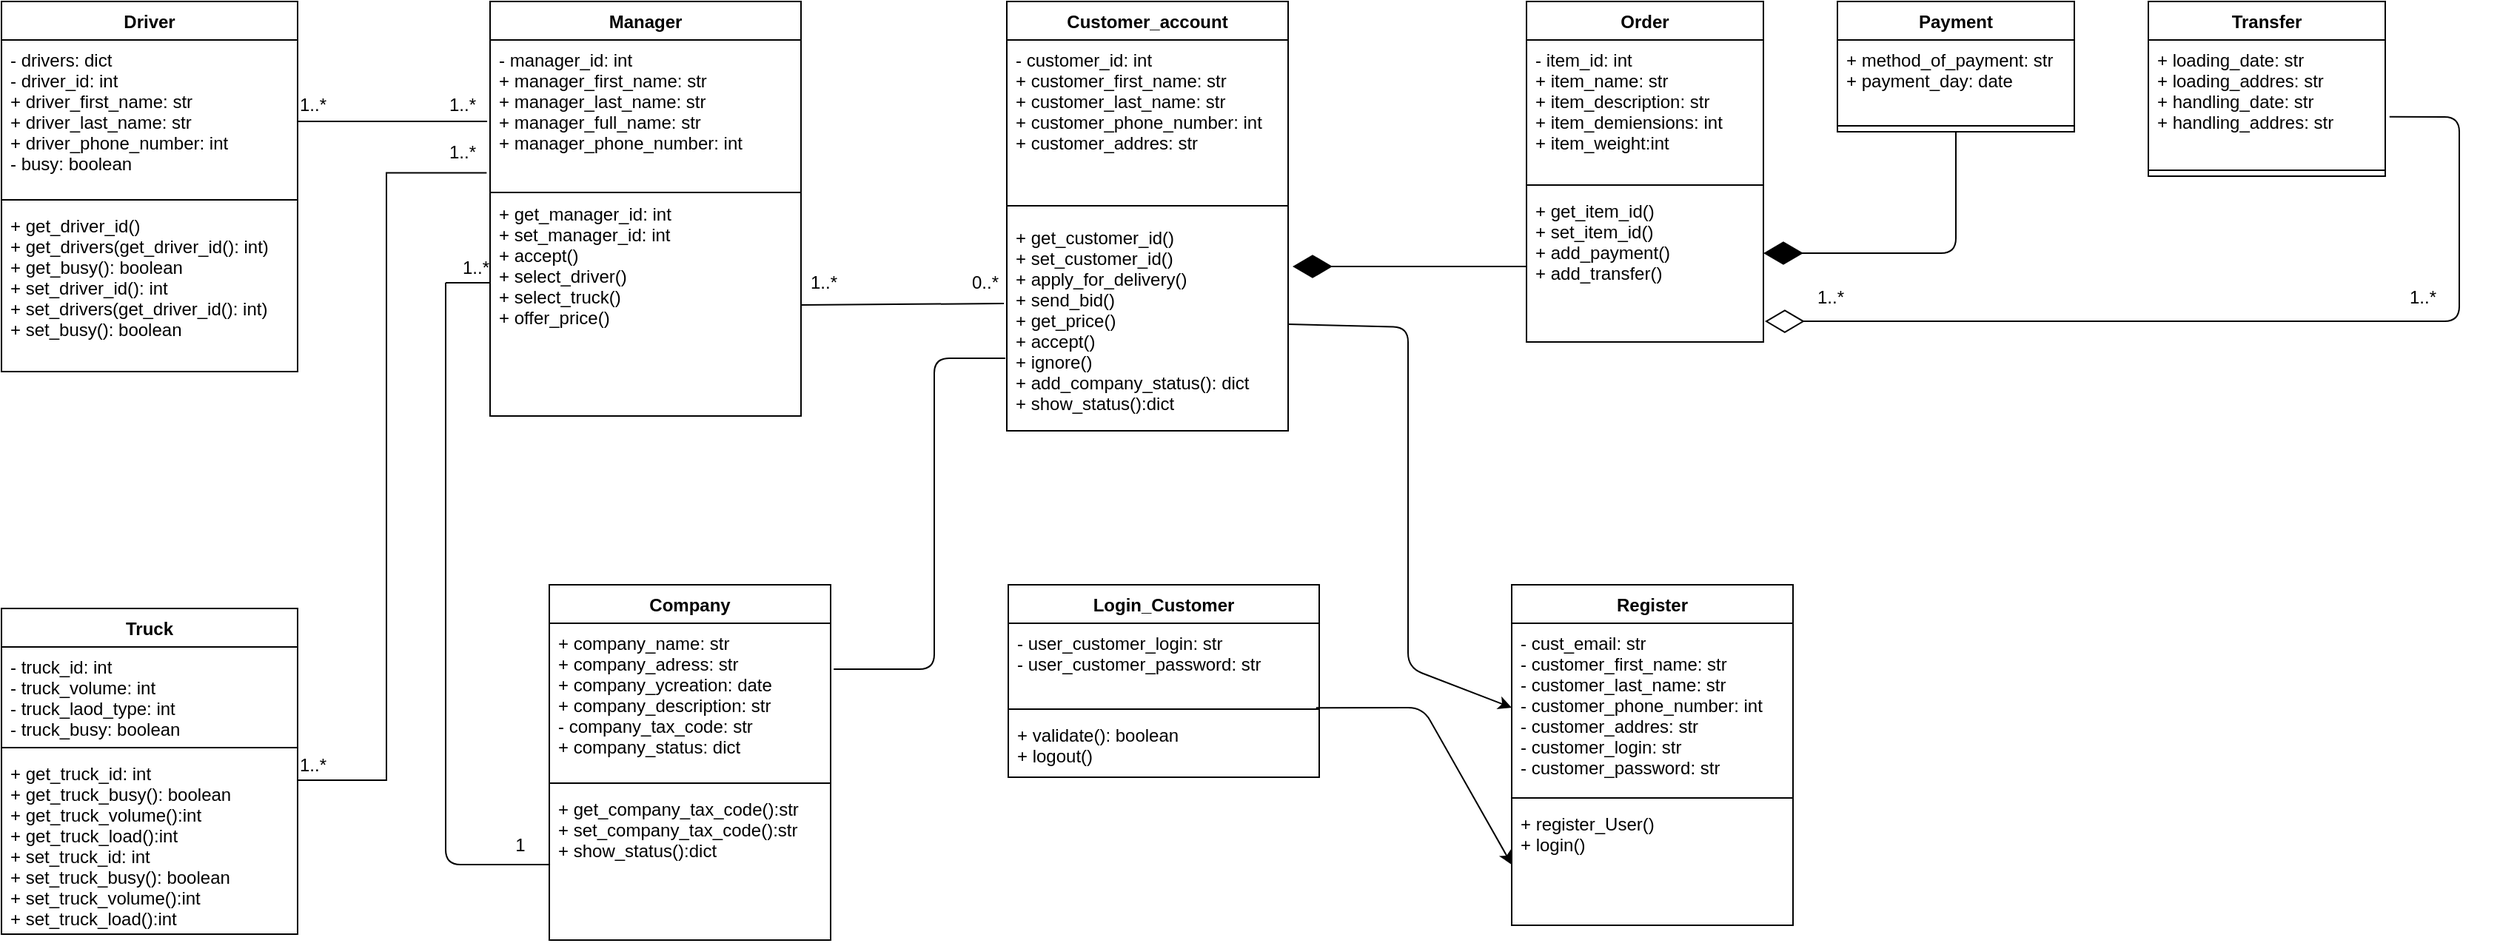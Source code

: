 <mxfile version="14.9.6" type="github" pages="2">
  <diagram id="wFV8sOdt-3NXnZTaCPz1" name="Page-1">
    <mxGraphModel dx="731" dy="759" grid="1" gridSize="10" guides="1" tooltips="1" connect="1" arrows="1" fold="1" page="1" pageScale="1" pageWidth="850" pageHeight="1100" math="0" shadow="0">
      <root>
        <mxCell id="0" />
        <mxCell id="1" parent="0" />
        <mxCell id="HwzwYHC0HmzuA3Eh458f-1" value="Manager" style="swimlane;fontStyle=1;align=center;verticalAlign=top;childLayout=stackLayout;horizontal=1;startSize=26;horizontalStack=0;resizeParent=1;resizeParentMax=0;resizeLast=0;collapsible=1;marginBottom=0;" parent="1" vertex="1">
          <mxGeometry x="350" y="100" width="210" height="280" as="geometry" />
        </mxCell>
        <mxCell id="HwzwYHC0HmzuA3Eh458f-2" value="- manager_id: int&#xa;+ manager_first_name: str &#xa;+ manager_last_name: str&#xa;+ manager_full_name: str&#xa;+ manager_phone_number: int" style="text;strokeColor=none;fillColor=none;align=left;verticalAlign=top;spacingLeft=4;spacingRight=4;overflow=hidden;rotatable=0;points=[[0,0.5],[1,0.5]];portConstraint=eastwest;" parent="HwzwYHC0HmzuA3Eh458f-1" vertex="1">
          <mxGeometry y="26" width="210" height="104" as="geometry" />
        </mxCell>
        <mxCell id="HwzwYHC0HmzuA3Eh458f-4" value="+ get_manager_id: int&#xa;+ set_manager_id: int&#xa;+ accept()&#xa;+ select_driver()&#xa;+ select_truck()&#xa;+ offer_price()&#xa;&#xa;&#xa;" style="text;strokeColor=none;fillColor=none;align=left;verticalAlign=top;spacingLeft=4;spacingRight=4;overflow=hidden;rotatable=0;points=[[0,0.5],[1,0.5]];portConstraint=eastwest;" parent="HwzwYHC0HmzuA3Eh458f-1" vertex="1">
          <mxGeometry y="130" width="210" height="150" as="geometry" />
        </mxCell>
        <mxCell id="HwzwYHC0HmzuA3Eh458f-6" value="1..*" style="text;html=1;align=center;verticalAlign=middle;resizable=0;points=[];autosize=1;strokeColor=none;" parent="1" vertex="1">
          <mxGeometry x="316" y="160" width="30" height="20" as="geometry" />
        </mxCell>
        <mxCell id="Gjrh0X_BcbYCXjCByWJd-17" value="Customer_account" style="swimlane;fontStyle=1;align=center;verticalAlign=top;childLayout=stackLayout;horizontal=1;startSize=26;horizontalStack=0;resizeParent=1;resizeParentMax=0;resizeLast=0;collapsible=1;marginBottom=0;" parent="1" vertex="1">
          <mxGeometry x="699" y="100" width="190" height="290" as="geometry" />
        </mxCell>
        <mxCell id="Gjrh0X_BcbYCXjCByWJd-20" value="- customer_id: int&#xa;+ customer_first_name: str &#xa;+ customer_last_name: str&#xa;+ customer_phone_number: int&#xa;+ customer_addres: str&#xa;" style="text;strokeColor=none;fillColor=none;align=left;verticalAlign=top;spacingLeft=4;spacingRight=4;overflow=hidden;rotatable=0;points=[[0,0.5],[1,0.5]];portConstraint=eastwest;" parent="Gjrh0X_BcbYCXjCByWJd-17" vertex="1">
          <mxGeometry y="26" width="190" height="104" as="geometry" />
        </mxCell>
        <mxCell id="Gjrh0X_BcbYCXjCByWJd-19" value="" style="line;strokeWidth=1;fillColor=none;align=left;verticalAlign=middle;spacingTop=-1;spacingLeft=3;spacingRight=3;rotatable=0;labelPosition=right;points=[];portConstraint=eastwest;" parent="Gjrh0X_BcbYCXjCByWJd-17" vertex="1">
          <mxGeometry y="130" width="190" height="16" as="geometry" />
        </mxCell>
        <mxCell id="Gjrh0X_BcbYCXjCByWJd-18" value="+ get_customer_id()&#xa;+ set_customer_id()&#xa;+ apply_for_delivery()&#xa;+ send_bid()&#xa;+ get_price()&#xa;+ accept()&#xa;+ ignore()&#xa;+ add_company_status(): dict&#xa;+ show_status():dict&#xa;&#xa;&#xa;" style="text;strokeColor=none;fillColor=none;align=left;verticalAlign=top;spacingLeft=4;spacingRight=4;overflow=hidden;rotatable=0;points=[[0,0.5],[1,0.5]];portConstraint=eastwest;" parent="Gjrh0X_BcbYCXjCByWJd-17" vertex="1">
          <mxGeometry y="146" width="190" height="144" as="geometry" />
        </mxCell>
        <mxCell id="HwzwYHC0HmzuA3Eh458f-3" value="" style="line;strokeWidth=1;fillColor=none;align=left;verticalAlign=middle;spacingTop=-1;spacingLeft=3;spacingRight=3;rotatable=0;labelPosition=right;points=[];portConstraint=eastwest;" parent="1" vertex="1">
          <mxGeometry x="350" y="221" width="210" height="16" as="geometry" />
        </mxCell>
        <mxCell id="Gjrh0X_BcbYCXjCByWJd-27" value="1..*" style="text;html=1;align=center;verticalAlign=middle;resizable=0;points=[];autosize=1;strokeColor=none;" parent="1" vertex="1">
          <mxGeometry x="560" y="280" width="30" height="20" as="geometry" />
        </mxCell>
        <mxCell id="Gjrh0X_BcbYCXjCByWJd-28" value="0..*" style="text;html=1;align=center;verticalAlign=middle;resizable=0;points=[];autosize=1;strokeColor=none;" parent="1" vertex="1">
          <mxGeometry x="669" y="280" width="30" height="20" as="geometry" />
        </mxCell>
        <mxCell id="Gjrh0X_BcbYCXjCByWJd-29" value="Driver" style="swimlane;fontStyle=1;align=center;verticalAlign=top;childLayout=stackLayout;horizontal=1;startSize=26;horizontalStack=0;resizeParent=1;resizeParentMax=0;resizeLast=0;collapsible=1;marginBottom=0;" parent="1" vertex="1">
          <mxGeometry x="20" y="100" width="200" height="250" as="geometry" />
        </mxCell>
        <mxCell id="Gjrh0X_BcbYCXjCByWJd-30" value="- drivers: dict&#xa;- driver_id: int&#xa;+ driver_first_name: str &#xa;+ driver_last_name: str&#xa;+ driver_phone_number: int&#xa;- busy: boolean&#xa;" style="text;strokeColor=none;fillColor=none;align=left;verticalAlign=top;spacingLeft=4;spacingRight=4;overflow=hidden;rotatable=0;points=[[0,0.5],[1,0.5]];portConstraint=eastwest;" parent="Gjrh0X_BcbYCXjCByWJd-29" vertex="1">
          <mxGeometry y="26" width="200" height="104" as="geometry" />
        </mxCell>
        <mxCell id="Gjrh0X_BcbYCXjCByWJd-31" value="" style="line;strokeWidth=1;fillColor=none;align=left;verticalAlign=middle;spacingTop=-1;spacingLeft=3;spacingRight=3;rotatable=0;labelPosition=right;points=[];portConstraint=eastwest;" parent="Gjrh0X_BcbYCXjCByWJd-29" vertex="1">
          <mxGeometry y="130" width="200" height="8" as="geometry" />
        </mxCell>
        <mxCell id="Gjrh0X_BcbYCXjCByWJd-32" value="+ get_driver_id()&#xa;+ get_drivers(get_driver_id(): int) &#xa;+ get_busy(): boolean&#xa;+ set_driver_id(): int&#xa;+ set_drivers(get_driver_id(): int) &#xa;+ set_busy(): boolean&#xa;&#xa;" style="text;strokeColor=none;fillColor=none;align=left;verticalAlign=top;spacingLeft=4;spacingRight=4;overflow=hidden;rotatable=0;points=[[0,0.5],[1,0.5]];portConstraint=eastwest;" parent="Gjrh0X_BcbYCXjCByWJd-29" vertex="1">
          <mxGeometry y="138" width="200" height="112" as="geometry" />
        </mxCell>
        <mxCell id="Gjrh0X_BcbYCXjCByWJd-35" value="Truck" style="swimlane;fontStyle=1;align=center;verticalAlign=top;childLayout=stackLayout;horizontal=1;startSize=26;horizontalStack=0;resizeParent=1;resizeParentMax=0;resizeLast=0;collapsible=1;marginBottom=0;" parent="1" vertex="1">
          <mxGeometry x="20" y="510" width="200" height="220" as="geometry" />
        </mxCell>
        <mxCell id="Gjrh0X_BcbYCXjCByWJd-36" value="- truck_id: int&#xa;- truck_volume: int&#xa;- truck_laod_type: int&#xa;- truck_busy: boolean" style="text;strokeColor=none;fillColor=none;align=left;verticalAlign=top;spacingLeft=4;spacingRight=4;overflow=hidden;rotatable=0;points=[[0,0.5],[1,0.5]];portConstraint=eastwest;" parent="Gjrh0X_BcbYCXjCByWJd-35" vertex="1">
          <mxGeometry y="26" width="200" height="64" as="geometry" />
        </mxCell>
        <mxCell id="Gjrh0X_BcbYCXjCByWJd-37" value="" style="line;strokeWidth=1;fillColor=none;align=left;verticalAlign=middle;spacingTop=-1;spacingLeft=3;spacingRight=3;rotatable=0;labelPosition=right;points=[];portConstraint=eastwest;" parent="Gjrh0X_BcbYCXjCByWJd-35" vertex="1">
          <mxGeometry y="90" width="200" height="8" as="geometry" />
        </mxCell>
        <mxCell id="Gjrh0X_BcbYCXjCByWJd-38" value="+ get_truck_id: int&#xa;+ get_truck_busy(): boolean&#xa;+ get_truck_volume():int&#xa;+ get_truck_load():int&#xa;+ set_truck_id: int&#xa;+ set_truck_busy(): boolean&#xa;+ set_truck_volume():int&#xa;+ set_truck_load():int" style="text;strokeColor=none;fillColor=none;align=left;verticalAlign=top;spacingLeft=4;spacingRight=4;overflow=hidden;rotatable=0;points=[[0,0.5],[1,0.5]];portConstraint=eastwest;" parent="Gjrh0X_BcbYCXjCByWJd-35" vertex="1">
          <mxGeometry y="98" width="200" height="122" as="geometry" />
        </mxCell>
        <mxCell id="Gjrh0X_BcbYCXjCByWJd-44" value="1..*" style="text;html=1;align=center;verticalAlign=middle;resizable=0;points=[];autosize=1;strokeColor=none;" parent="1" vertex="1">
          <mxGeometry x="215" y="606" width="30" height="20" as="geometry" />
        </mxCell>
        <mxCell id="OGISJzmnpDnbx-zTQaGD-1" value="Order" style="swimlane;fontStyle=1;align=center;verticalAlign=top;childLayout=stackLayout;horizontal=1;startSize=26;horizontalStack=0;resizeParent=1;resizeParentMax=0;resizeLast=0;collapsible=1;marginBottom=0;" parent="1" vertex="1">
          <mxGeometry x="1050" y="100" width="160" height="230" as="geometry" />
        </mxCell>
        <mxCell id="OGISJzmnpDnbx-zTQaGD-2" value="- item_id: int&#xa;+ item_name: str &#xa;+ item_description: str&#xa;+ item_demiensions: int&#xa;+ item_weight:int" style="text;strokeColor=none;fillColor=none;align=left;verticalAlign=top;spacingLeft=4;spacingRight=4;overflow=hidden;rotatable=0;points=[[0,0.5],[1,0.5]];portConstraint=eastwest;" parent="OGISJzmnpDnbx-zTQaGD-1" vertex="1">
          <mxGeometry y="26" width="160" height="94" as="geometry" />
        </mxCell>
        <mxCell id="OGISJzmnpDnbx-zTQaGD-3" value="" style="line;strokeWidth=1;fillColor=none;align=left;verticalAlign=middle;spacingTop=-1;spacingLeft=3;spacingRight=3;rotatable=0;labelPosition=right;points=[];portConstraint=eastwest;" parent="OGISJzmnpDnbx-zTQaGD-1" vertex="1">
          <mxGeometry y="120" width="160" height="8" as="geometry" />
        </mxCell>
        <mxCell id="OGISJzmnpDnbx-zTQaGD-4" value="+ get_item_id()&#xa;+ set_item_id()&#xa;+ add_payment()&#xa;+ add_transfer()&#xa;" style="text;strokeColor=none;fillColor=none;align=left;verticalAlign=top;spacingLeft=4;spacingRight=4;overflow=hidden;rotatable=0;points=[[0,0.5],[1,0.5]];portConstraint=eastwest;" parent="OGISJzmnpDnbx-zTQaGD-1" vertex="1">
          <mxGeometry y="128" width="160" height="102" as="geometry" />
        </mxCell>
        <mxCell id="OGISJzmnpDnbx-zTQaGD-5" value="Transfer" style="swimlane;fontStyle=1;align=center;verticalAlign=top;childLayout=stackLayout;horizontal=1;startSize=26;horizontalStack=0;resizeParent=1;resizeParentMax=0;resizeLast=0;collapsible=1;marginBottom=0;" parent="1" vertex="1">
          <mxGeometry x="1470" y="100" width="160" height="118" as="geometry" />
        </mxCell>
        <mxCell id="OGISJzmnpDnbx-zTQaGD-6" value="+ loading_date: str&#xa;+ loading_addres: str&#xa;+ handling_date: str&#xa;+ handling_addres: str&#xa;" style="text;strokeColor=none;fillColor=none;align=left;verticalAlign=top;spacingLeft=4;spacingRight=4;overflow=hidden;rotatable=0;points=[[0,0.5],[1,0.5]];portConstraint=eastwest;" parent="OGISJzmnpDnbx-zTQaGD-5" vertex="1">
          <mxGeometry y="26" width="160" height="84" as="geometry" />
        </mxCell>
        <mxCell id="OGISJzmnpDnbx-zTQaGD-7" value="" style="line;strokeWidth=1;fillColor=none;align=left;verticalAlign=middle;spacingTop=-1;spacingLeft=3;spacingRight=3;rotatable=0;labelPosition=right;points=[];portConstraint=eastwest;" parent="OGISJzmnpDnbx-zTQaGD-5" vertex="1">
          <mxGeometry y="110" width="160" height="8" as="geometry" />
        </mxCell>
        <mxCell id="OGISJzmnpDnbx-zTQaGD-9" value="Payment" style="swimlane;fontStyle=1;align=center;verticalAlign=top;childLayout=stackLayout;horizontal=1;startSize=26;horizontalStack=0;resizeParent=1;resizeParentMax=0;resizeLast=0;collapsible=1;marginBottom=0;" parent="1" vertex="1">
          <mxGeometry x="1260" y="100" width="160" height="88" as="geometry" />
        </mxCell>
        <mxCell id="OGISJzmnpDnbx-zTQaGD-10" value="+ method_of_payment: str&#xa;+ payment_day: date&#xa;" style="text;strokeColor=none;fillColor=none;align=left;verticalAlign=top;spacingLeft=4;spacingRight=4;overflow=hidden;rotatable=0;points=[[0,0.5],[1,0.5]];portConstraint=eastwest;" parent="OGISJzmnpDnbx-zTQaGD-9" vertex="1">
          <mxGeometry y="26" width="160" height="54" as="geometry" />
        </mxCell>
        <mxCell id="OGISJzmnpDnbx-zTQaGD-11" value="" style="line;strokeWidth=1;fillColor=none;align=left;verticalAlign=middle;spacingTop=-1;spacingLeft=3;spacingRight=3;rotatable=0;labelPosition=right;points=[];portConstraint=eastwest;" parent="OGISJzmnpDnbx-zTQaGD-9" vertex="1">
          <mxGeometry y="80" width="160" height="8" as="geometry" />
        </mxCell>
        <mxCell id="OGISJzmnpDnbx-zTQaGD-25" value="Company" style="swimlane;fontStyle=1;align=center;verticalAlign=top;childLayout=stackLayout;horizontal=1;startSize=26;horizontalStack=0;resizeParent=1;resizeParentMax=0;resizeLast=0;collapsible=1;marginBottom=0;" parent="1" vertex="1">
          <mxGeometry x="390" y="494" width="190" height="240" as="geometry" />
        </mxCell>
        <mxCell id="OGISJzmnpDnbx-zTQaGD-26" value="+ company_name: str&#xa;+ company_adress: str&#xa;+ company_ycreation: date&#xa;+ company_description: str&#xa;- company_tax_code: str&#xa;+ company_status: dict&#xa;&#xa;" style="text;strokeColor=none;fillColor=none;align=left;verticalAlign=top;spacingLeft=4;spacingRight=4;overflow=hidden;rotatable=0;points=[[0,0.5],[1,0.5]];portConstraint=eastwest;" parent="OGISJzmnpDnbx-zTQaGD-25" vertex="1">
          <mxGeometry y="26" width="190" height="104" as="geometry" />
        </mxCell>
        <mxCell id="OGISJzmnpDnbx-zTQaGD-27" value="" style="line;strokeWidth=1;fillColor=none;align=left;verticalAlign=middle;spacingTop=-1;spacingLeft=3;spacingRight=3;rotatable=0;labelPosition=right;points=[];portConstraint=eastwest;" parent="OGISJzmnpDnbx-zTQaGD-25" vertex="1">
          <mxGeometry y="130" width="190" height="8" as="geometry" />
        </mxCell>
        <mxCell id="OGISJzmnpDnbx-zTQaGD-28" value="+ get_company_tax_code():str&#xa;+ set_company_tax_code():str&#xa;+ show_status():dict&#xa;&#xa;&#xa;" style="text;strokeColor=none;fillColor=none;align=left;verticalAlign=top;spacingLeft=4;spacingRight=4;overflow=hidden;rotatable=0;points=[[0,0.5],[1,0.5]];portConstraint=eastwest;" parent="OGISJzmnpDnbx-zTQaGD-25" vertex="1">
          <mxGeometry y="138" width="190" height="102" as="geometry" />
        </mxCell>
        <mxCell id="OGISJzmnpDnbx-zTQaGD-41" value="" style="endArrow=none;html=1;exitX=0;exitY=0.5;exitDx=0;exitDy=0;" parent="1" source="OGISJzmnpDnbx-zTQaGD-28" edge="1">
          <mxGeometry width="50" height="50" relative="1" as="geometry">
            <mxPoint x="320" y="1000" as="sourcePoint" />
            <mxPoint x="320" y="290" as="targetPoint" />
            <Array as="points">
              <mxPoint x="320" y="683" />
            </Array>
          </mxGeometry>
        </mxCell>
        <mxCell id="OGISJzmnpDnbx-zTQaGD-42" value="" style="endArrow=none;html=1;" parent="1" edge="1">
          <mxGeometry width="50" height="50" relative="1" as="geometry">
            <mxPoint x="350" y="290" as="sourcePoint" />
            <mxPoint x="320" y="290" as="targetPoint" />
            <Array as="points">
              <mxPoint x="330" y="290" />
            </Array>
          </mxGeometry>
        </mxCell>
        <mxCell id="OGISJzmnpDnbx-zTQaGD-44" value="1" style="text;html=1;align=center;verticalAlign=middle;resizable=0;points=[];autosize=1;strokeColor=none;" parent="1" vertex="1">
          <mxGeometry x="360" y="660" width="20" height="20" as="geometry" />
        </mxCell>
        <mxCell id="OGISJzmnpDnbx-zTQaGD-45" value="1..*" style="text;html=1;align=center;verticalAlign=middle;resizable=0;points=[];autosize=1;strokeColor=none;" parent="1" vertex="1">
          <mxGeometry x="325" y="270" width="30" height="20" as="geometry" />
        </mxCell>
        <mxCell id="Gjrh0X_BcbYCXjCByWJd-34" value="1..*" style="text;html=1;align=center;verticalAlign=middle;resizable=0;points=[];autosize=1;strokeColor=none;" parent="1" vertex="1">
          <mxGeometry x="316" y="192" width="30" height="20" as="geometry" />
        </mxCell>
        <mxCell id="OGISJzmnpDnbx-zTQaGD-46" value="" style="edgeStyle=orthogonalEdgeStyle;rounded=0;orthogonalLoop=1;jettySize=auto;html=1;exitX=1;exitY=0.75;exitDx=0;exitDy=0;endArrow=none;entryX=-0.011;entryY=0.863;entryDx=0;entryDy=0;entryPerimeter=0;" parent="1" source="Gjrh0X_BcbYCXjCByWJd-35" target="HwzwYHC0HmzuA3Eh458f-2" edge="1">
          <mxGeometry relative="1" as="geometry">
            <mxPoint x="220" y="675.0" as="sourcePoint" />
            <mxPoint x="280" y="210" as="targetPoint" />
            <Array as="points">
              <mxPoint x="220" y="626" />
              <mxPoint x="280" y="626" />
              <mxPoint x="280" y="216" />
            </Array>
          </mxGeometry>
        </mxCell>
        <mxCell id="OGISJzmnpDnbx-zTQaGD-47" value="1..*" style="text;html=1;align=center;verticalAlign=middle;resizable=0;points=[];autosize=1;strokeColor=none;" parent="1" vertex="1">
          <mxGeometry x="215" y="160" width="30" height="20" as="geometry" />
        </mxCell>
        <mxCell id="OGISJzmnpDnbx-zTQaGD-53" value="" style="endArrow=diamondThin;endFill=0;endSize=24;html=1;entryX=1.006;entryY=0.863;entryDx=0;entryDy=0;entryPerimeter=0;exitX=1.018;exitY=0.617;exitDx=0;exitDy=0;exitPerimeter=0;" parent="1" source="OGISJzmnpDnbx-zTQaGD-6" target="OGISJzmnpDnbx-zTQaGD-4" edge="1">
          <mxGeometry width="160" relative="1" as="geometry">
            <mxPoint x="874" y="645" as="sourcePoint" />
            <mxPoint x="1140" y="450" as="targetPoint" />
            <Array as="points">
              <mxPoint x="1680" y="178" />
              <mxPoint x="1680" y="316" />
            </Array>
          </mxGeometry>
        </mxCell>
        <mxCell id="OGISJzmnpDnbx-zTQaGD-54" value="1..*" style="text;html=1;align=center;verticalAlign=middle;resizable=0;points=[];autosize=1;strokeColor=none;" parent="1" vertex="1">
          <mxGeometry x="1640" y="290" width="30" height="20" as="geometry" />
        </mxCell>
        <mxCell id="OGISJzmnpDnbx-zTQaGD-58" value="1..*" style="text;html=1;align=center;verticalAlign=middle;resizable=0;points=[];autosize=1;strokeColor=none;" parent="1" vertex="1">
          <mxGeometry x="1240" y="290" width="30" height="20" as="geometry" />
        </mxCell>
        <mxCell id="OGISJzmnpDnbx-zTQaGD-65" value="" style="endArrow=diamondThin;endFill=1;endSize=24;html=1;exitX=0;exitY=0.5;exitDx=0;exitDy=0;" parent="1" source="OGISJzmnpDnbx-zTQaGD-4" edge="1">
          <mxGeometry width="160" relative="1" as="geometry">
            <mxPoint x="990" y="320" as="sourcePoint" />
            <mxPoint x="892" y="279" as="targetPoint" />
          </mxGeometry>
        </mxCell>
        <mxCell id="6RV_UdIph0vlLJ35pnvc-2" value="" style="endArrow=diamondThin;endFill=1;endSize=24;html=1;exitX=0.5;exitY=1;exitDx=0;exitDy=0;" parent="1" source="OGISJzmnpDnbx-zTQaGD-9" edge="1">
          <mxGeometry width="160" relative="1" as="geometry">
            <mxPoint x="1000" y="370" as="sourcePoint" />
            <mxPoint x="1210" y="270" as="targetPoint" />
            <Array as="points">
              <mxPoint x="1340" y="270" />
            </Array>
          </mxGeometry>
        </mxCell>
        <mxCell id="N9H9ZdWKyXN9g4-6BaL4-1" value="" style="endArrow=none;html=1;exitX=1;exitY=0.5;exitDx=0;exitDy=0;" parent="1" source="HwzwYHC0HmzuA3Eh458f-4" edge="1">
          <mxGeometry width="50" height="50" relative="1" as="geometry">
            <mxPoint x="740" y="430" as="sourcePoint" />
            <mxPoint x="697" y="304" as="targetPoint" />
          </mxGeometry>
        </mxCell>
        <mxCell id="N9H9ZdWKyXN9g4-6BaL4-2" value="" style="endArrow=none;html=1;entryX=1.067;entryY=1.05;entryDx=0;entryDy=0;entryPerimeter=0;" parent="1" target="HwzwYHC0HmzuA3Eh458f-6" edge="1">
          <mxGeometry width="50" height="50" relative="1" as="geometry">
            <mxPoint x="220" y="181" as="sourcePoint" />
            <mxPoint x="280" y="190" as="targetPoint" />
          </mxGeometry>
        </mxCell>
        <mxCell id="N9H9ZdWKyXN9g4-6BaL4-3" value="" style="endArrow=none;html=1;exitX=1.011;exitY=0.298;exitDx=0;exitDy=0;exitPerimeter=0;" parent="1" source="OGISJzmnpDnbx-zTQaGD-26" edge="1">
          <mxGeometry width="50" height="50" relative="1" as="geometry">
            <mxPoint x="720" y="440" as="sourcePoint" />
            <mxPoint x="698" y="341" as="targetPoint" />
            <Array as="points">
              <mxPoint x="650" y="551" />
              <mxPoint x="650" y="341" />
            </Array>
          </mxGeometry>
        </mxCell>
        <mxCell id="9JUsfHtLUpZNKLOWskpM-1" value="Login_Customer" style="swimlane;fontStyle=1;align=center;verticalAlign=top;childLayout=stackLayout;horizontal=1;startSize=26;horizontalStack=0;resizeParent=1;resizeParentMax=0;resizeLast=0;collapsible=1;marginBottom=0;" parent="1" vertex="1">
          <mxGeometry x="700" y="494" width="210" height="130" as="geometry" />
        </mxCell>
        <mxCell id="9JUsfHtLUpZNKLOWskpM-2" value="- user_customer_login: str&#xa;- user_customer_password: str " style="text;strokeColor=none;fillColor=none;align=left;verticalAlign=top;spacingLeft=4;spacingRight=4;overflow=hidden;rotatable=0;points=[[0,0.5],[1,0.5]];portConstraint=eastwest;" parent="9JUsfHtLUpZNKLOWskpM-1" vertex="1">
          <mxGeometry y="26" width="210" height="54" as="geometry" />
        </mxCell>
        <mxCell id="9JUsfHtLUpZNKLOWskpM-3" value="" style="line;strokeWidth=1;fillColor=none;align=left;verticalAlign=middle;spacingTop=-1;spacingLeft=3;spacingRight=3;rotatable=0;labelPosition=right;points=[];portConstraint=eastwest;" parent="9JUsfHtLUpZNKLOWskpM-1" vertex="1">
          <mxGeometry y="80" width="210" height="8" as="geometry" />
        </mxCell>
        <mxCell id="9JUsfHtLUpZNKLOWskpM-4" value="+ validate(): boolean&#xa;+ logout()" style="text;strokeColor=none;fillColor=none;align=left;verticalAlign=top;spacingLeft=4;spacingRight=4;overflow=hidden;rotatable=0;points=[[0,0.5],[1,0.5]];portConstraint=eastwest;" parent="9JUsfHtLUpZNKLOWskpM-1" vertex="1">
          <mxGeometry y="88" width="210" height="42" as="geometry" />
        </mxCell>
        <mxCell id="SPfACGlwBQ91aowvf9YH-1" value="" style="endArrow=classic;html=1;exitX=0.99;exitY=1.059;exitDx=0;exitDy=0;exitPerimeter=0;entryX=0;entryY=0.5;entryDx=0;entryDy=0;" parent="1" source="9JUsfHtLUpZNKLOWskpM-2" target="SPfACGlwBQ91aowvf9YH-5" edge="1">
          <mxGeometry width="50" height="50" relative="1" as="geometry">
            <mxPoint x="990" y="550" as="sourcePoint" />
            <mxPoint x="1040" y="500" as="targetPoint" />
            <Array as="points">
              <mxPoint x="980" y="577" />
            </Array>
          </mxGeometry>
        </mxCell>
        <mxCell id="SPfACGlwBQ91aowvf9YH-2" value="Register" style="swimlane;fontStyle=1;align=center;verticalAlign=top;childLayout=stackLayout;horizontal=1;startSize=26;horizontalStack=0;resizeParent=1;resizeParentMax=0;resizeLast=0;collapsible=1;marginBottom=0;" parent="1" vertex="1">
          <mxGeometry x="1040" y="494" width="190" height="230" as="geometry" />
        </mxCell>
        <mxCell id="SPfACGlwBQ91aowvf9YH-3" value="- cust_email: str&#xa;- customer_first_name: str &#xa;- customer_last_name: str&#xa;- customer_phone_number: int&#xa;- customer_addres: str&#xa;- customer_login: str&#xa;- customer_password: str&#xa;" style="text;strokeColor=none;fillColor=none;align=left;verticalAlign=top;spacingLeft=4;spacingRight=4;overflow=hidden;rotatable=0;points=[[0,0.5],[1,0.5]];portConstraint=eastwest;" parent="SPfACGlwBQ91aowvf9YH-2" vertex="1">
          <mxGeometry y="26" width="190" height="114" as="geometry" />
        </mxCell>
        <mxCell id="SPfACGlwBQ91aowvf9YH-4" value="" style="line;strokeWidth=1;fillColor=none;align=left;verticalAlign=middle;spacingTop=-1;spacingLeft=3;spacingRight=3;rotatable=0;labelPosition=right;points=[];portConstraint=eastwest;" parent="SPfACGlwBQ91aowvf9YH-2" vertex="1">
          <mxGeometry y="140" width="190" height="8" as="geometry" />
        </mxCell>
        <mxCell id="SPfACGlwBQ91aowvf9YH-5" value="+ register_User()&#xa;+ login()" style="text;strokeColor=none;fillColor=none;align=left;verticalAlign=top;spacingLeft=4;spacingRight=4;overflow=hidden;rotatable=0;points=[[0,0.5],[1,0.5]];portConstraint=eastwest;" parent="SPfACGlwBQ91aowvf9YH-2" vertex="1">
          <mxGeometry y="148" width="190" height="82" as="geometry" />
        </mxCell>
        <mxCell id="WY5rG5_sY08-P25obtkj-1" value="" style="endArrow=classic;html=1;entryX=0;entryY=0.5;entryDx=0;entryDy=0;exitX=1;exitY=0.5;exitDx=0;exitDy=0;" edge="1" parent="1" source="Gjrh0X_BcbYCXjCByWJd-18" target="SPfACGlwBQ91aowvf9YH-3">
          <mxGeometry width="50" height="50" relative="1" as="geometry">
            <mxPoint x="850" y="570" as="sourcePoint" />
            <mxPoint x="900" y="520" as="targetPoint" />
            <Array as="points">
              <mxPoint x="970" y="320" />
              <mxPoint x="970" y="550" />
            </Array>
          </mxGeometry>
        </mxCell>
      </root>
    </mxGraphModel>
  </diagram>
  <diagram id="j5Gr8K-GwS-m1fSuGC4W" name="Page-2">
    <mxGraphModel dx="1022" dy="547" grid="1" gridSize="10" guides="1" tooltips="1" connect="1" arrows="1" fold="1" page="1" pageScale="1" pageWidth="850" pageHeight="1100" math="0" shadow="0">
      <root>
        <mxCell id="U7vAWKdcZeN8qZif3ySm-0" />
        <mxCell id="U7vAWKdcZeN8qZif3ySm-1" parent="U7vAWKdcZeN8qZif3ySm-0" />
      </root>
    </mxGraphModel>
  </diagram>
</mxfile>

